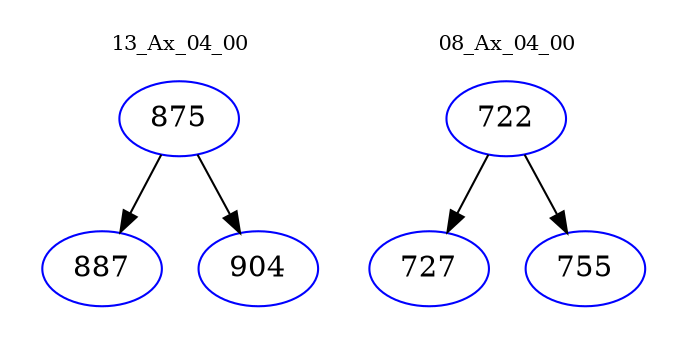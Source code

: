 digraph{
subgraph cluster_0 {
color = white
label = "13_Ax_04_00";
fontsize=10;
T0_875 [label="875", color="blue"]
T0_875 -> T0_887 [color="black"]
T0_887 [label="887", color="blue"]
T0_875 -> T0_904 [color="black"]
T0_904 [label="904", color="blue"]
}
subgraph cluster_1 {
color = white
label = "08_Ax_04_00";
fontsize=10;
T1_722 [label="722", color="blue"]
T1_722 -> T1_727 [color="black"]
T1_727 [label="727", color="blue"]
T1_722 -> T1_755 [color="black"]
T1_755 [label="755", color="blue"]
}
}
